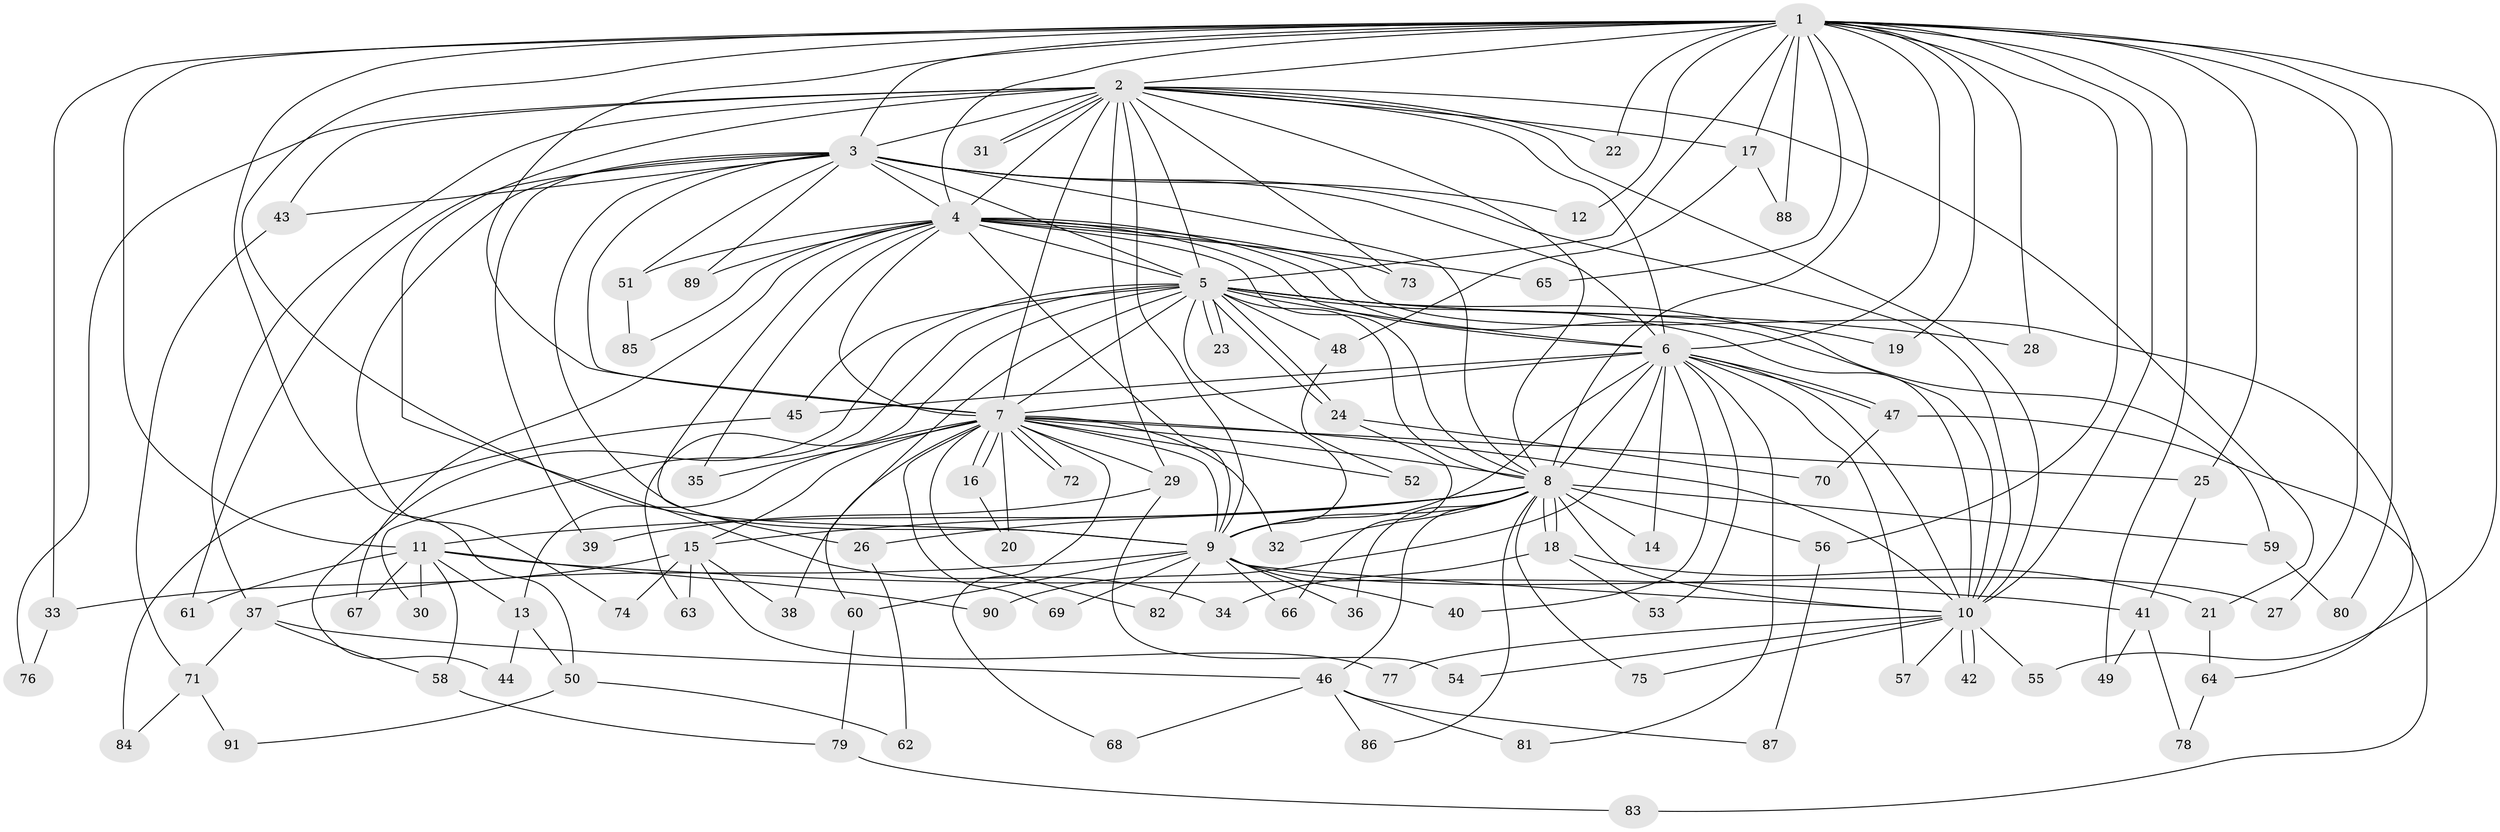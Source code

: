 // coarse degree distribution, {21: 0.013888888888888888, 18: 0.013888888888888888, 26: 0.013888888888888888, 15: 0.013888888888888888, 19: 0.013888888888888888, 23: 0.013888888888888888, 20: 0.013888888888888888, 13: 0.013888888888888888, 11: 0.013888888888888888, 2: 0.5416666666666666, 6: 0.027777777777777776, 7: 0.013888888888888888, 3: 0.16666666666666666, 4: 0.08333333333333333, 5: 0.027777777777777776, 1: 0.013888888888888888}
// Generated by graph-tools (version 1.1) at 2025/41/03/06/25 10:41:44]
// undirected, 91 vertices, 207 edges
graph export_dot {
graph [start="1"]
  node [color=gray90,style=filled];
  1;
  2;
  3;
  4;
  5;
  6;
  7;
  8;
  9;
  10;
  11;
  12;
  13;
  14;
  15;
  16;
  17;
  18;
  19;
  20;
  21;
  22;
  23;
  24;
  25;
  26;
  27;
  28;
  29;
  30;
  31;
  32;
  33;
  34;
  35;
  36;
  37;
  38;
  39;
  40;
  41;
  42;
  43;
  44;
  45;
  46;
  47;
  48;
  49;
  50;
  51;
  52;
  53;
  54;
  55;
  56;
  57;
  58;
  59;
  60;
  61;
  62;
  63;
  64;
  65;
  66;
  67;
  68;
  69;
  70;
  71;
  72;
  73;
  74;
  75;
  76;
  77;
  78;
  79;
  80;
  81;
  82;
  83;
  84;
  85;
  86;
  87;
  88;
  89;
  90;
  91;
  1 -- 2;
  1 -- 3;
  1 -- 4;
  1 -- 5;
  1 -- 6;
  1 -- 7;
  1 -- 8;
  1 -- 9;
  1 -- 10;
  1 -- 11;
  1 -- 12;
  1 -- 17;
  1 -- 19;
  1 -- 22;
  1 -- 25;
  1 -- 27;
  1 -- 28;
  1 -- 33;
  1 -- 49;
  1 -- 50;
  1 -- 55;
  1 -- 56;
  1 -- 65;
  1 -- 80;
  1 -- 88;
  2 -- 3;
  2 -- 4;
  2 -- 5;
  2 -- 6;
  2 -- 7;
  2 -- 8;
  2 -- 9;
  2 -- 10;
  2 -- 17;
  2 -- 21;
  2 -- 22;
  2 -- 29;
  2 -- 31;
  2 -- 31;
  2 -- 34;
  2 -- 37;
  2 -- 43;
  2 -- 73;
  2 -- 76;
  3 -- 4;
  3 -- 5;
  3 -- 6;
  3 -- 7;
  3 -- 8;
  3 -- 9;
  3 -- 10;
  3 -- 12;
  3 -- 39;
  3 -- 43;
  3 -- 51;
  3 -- 61;
  3 -- 74;
  3 -- 89;
  4 -- 5;
  4 -- 6;
  4 -- 7;
  4 -- 8;
  4 -- 9;
  4 -- 10;
  4 -- 26;
  4 -- 35;
  4 -- 51;
  4 -- 64;
  4 -- 65;
  4 -- 67;
  4 -- 73;
  4 -- 85;
  4 -- 89;
  5 -- 6;
  5 -- 7;
  5 -- 8;
  5 -- 9;
  5 -- 10;
  5 -- 19;
  5 -- 23;
  5 -- 23;
  5 -- 24;
  5 -- 24;
  5 -- 28;
  5 -- 30;
  5 -- 44;
  5 -- 45;
  5 -- 48;
  5 -- 59;
  5 -- 60;
  5 -- 63;
  6 -- 7;
  6 -- 8;
  6 -- 9;
  6 -- 10;
  6 -- 14;
  6 -- 40;
  6 -- 45;
  6 -- 47;
  6 -- 47;
  6 -- 53;
  6 -- 57;
  6 -- 81;
  6 -- 90;
  7 -- 8;
  7 -- 9;
  7 -- 10;
  7 -- 13;
  7 -- 15;
  7 -- 16;
  7 -- 16;
  7 -- 20;
  7 -- 25;
  7 -- 29;
  7 -- 32;
  7 -- 35;
  7 -- 38;
  7 -- 52;
  7 -- 68;
  7 -- 69;
  7 -- 72;
  7 -- 72;
  7 -- 82;
  8 -- 9;
  8 -- 10;
  8 -- 11;
  8 -- 14;
  8 -- 15;
  8 -- 18;
  8 -- 18;
  8 -- 26;
  8 -- 32;
  8 -- 36;
  8 -- 46;
  8 -- 56;
  8 -- 59;
  8 -- 75;
  8 -- 86;
  9 -- 10;
  9 -- 27;
  9 -- 36;
  9 -- 37;
  9 -- 40;
  9 -- 60;
  9 -- 66;
  9 -- 69;
  9 -- 82;
  10 -- 42;
  10 -- 42;
  10 -- 54;
  10 -- 55;
  10 -- 57;
  10 -- 75;
  10 -- 77;
  11 -- 13;
  11 -- 30;
  11 -- 41;
  11 -- 58;
  11 -- 61;
  11 -- 67;
  11 -- 90;
  13 -- 44;
  13 -- 50;
  15 -- 33;
  15 -- 38;
  15 -- 63;
  15 -- 74;
  15 -- 77;
  16 -- 20;
  17 -- 48;
  17 -- 88;
  18 -- 21;
  18 -- 34;
  18 -- 53;
  21 -- 64;
  24 -- 66;
  24 -- 70;
  25 -- 41;
  26 -- 62;
  29 -- 39;
  29 -- 54;
  33 -- 76;
  37 -- 46;
  37 -- 58;
  37 -- 71;
  41 -- 49;
  41 -- 78;
  43 -- 71;
  45 -- 84;
  46 -- 68;
  46 -- 81;
  46 -- 86;
  46 -- 87;
  47 -- 70;
  47 -- 83;
  48 -- 52;
  50 -- 62;
  50 -- 91;
  51 -- 85;
  56 -- 87;
  58 -- 79;
  59 -- 80;
  60 -- 79;
  64 -- 78;
  71 -- 84;
  71 -- 91;
  79 -- 83;
}
